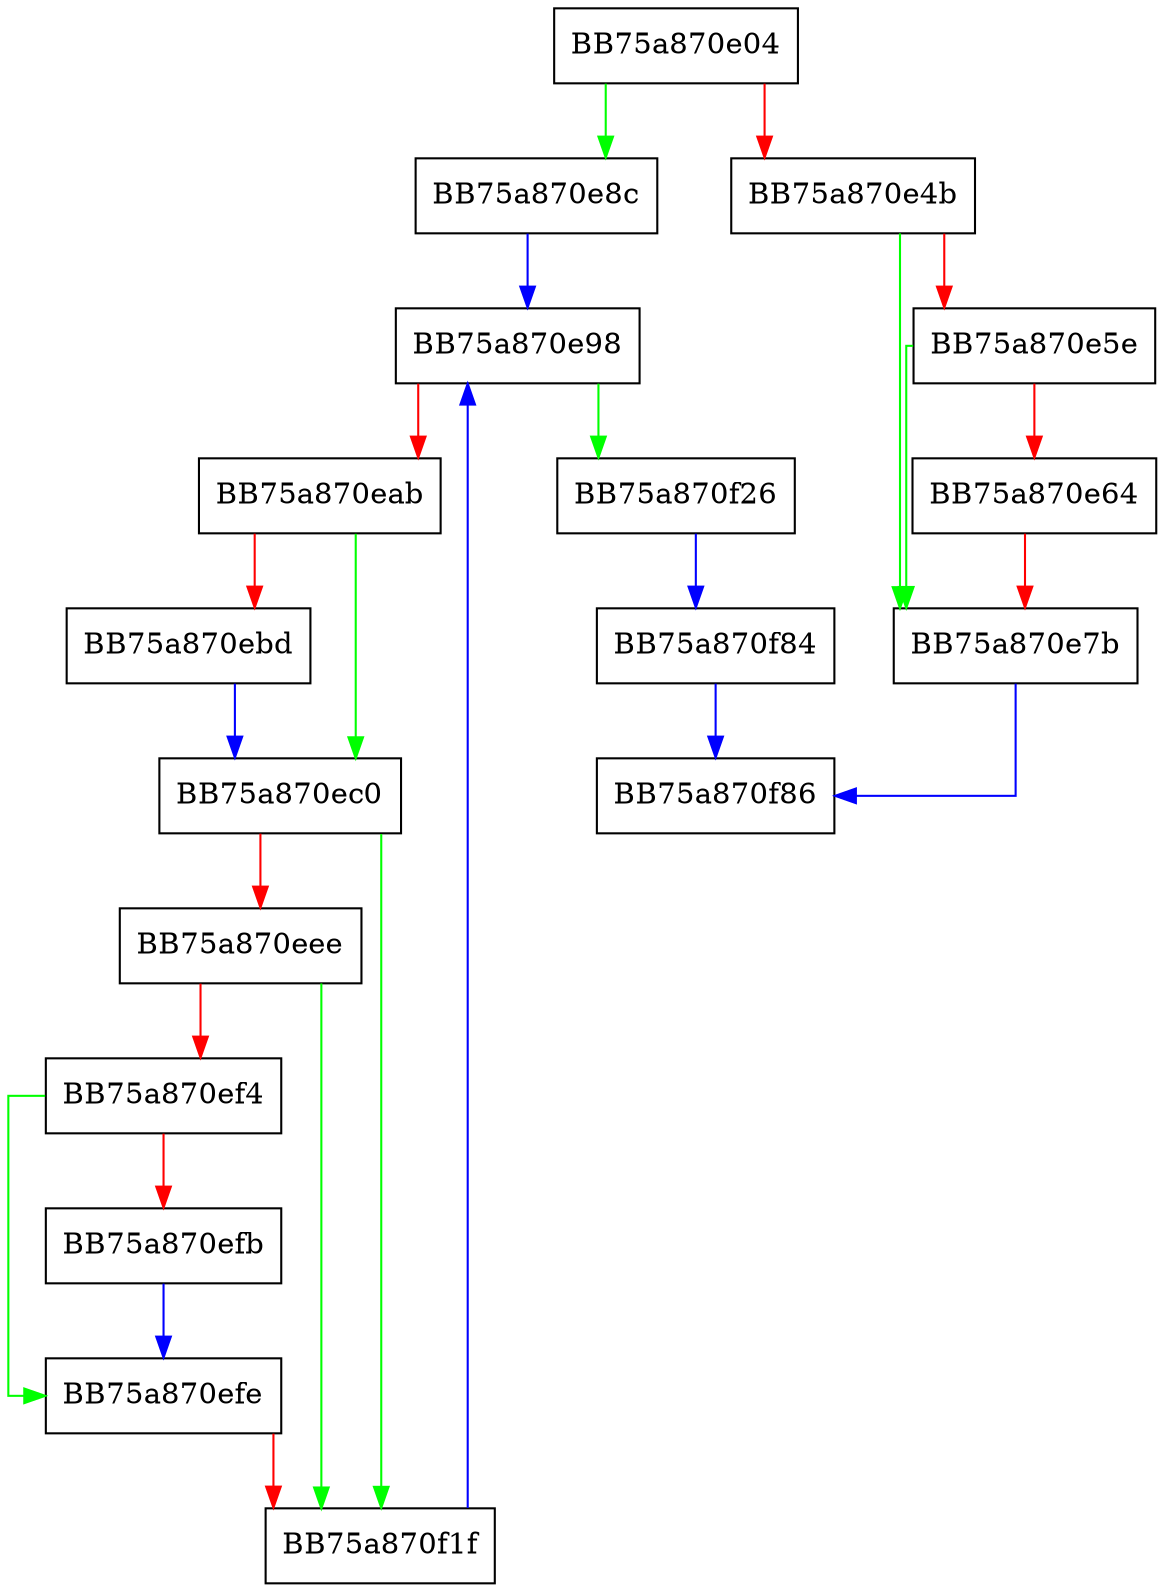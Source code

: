 digraph SetDlpCloudSyncExclusionPathsData {
  node [shape="box"];
  graph [splines=ortho];
  BB75a870e04 -> BB75a870e8c [color="green"];
  BB75a870e04 -> BB75a870e4b [color="red"];
  BB75a870e4b -> BB75a870e7b [color="green"];
  BB75a870e4b -> BB75a870e5e [color="red"];
  BB75a870e5e -> BB75a870e7b [color="green"];
  BB75a870e5e -> BB75a870e64 [color="red"];
  BB75a870e64 -> BB75a870e7b [color="red"];
  BB75a870e7b -> BB75a870f86 [color="blue"];
  BB75a870e8c -> BB75a870e98 [color="blue"];
  BB75a870e98 -> BB75a870f26 [color="green"];
  BB75a870e98 -> BB75a870eab [color="red"];
  BB75a870eab -> BB75a870ec0 [color="green"];
  BB75a870eab -> BB75a870ebd [color="red"];
  BB75a870ebd -> BB75a870ec0 [color="blue"];
  BB75a870ec0 -> BB75a870f1f [color="green"];
  BB75a870ec0 -> BB75a870eee [color="red"];
  BB75a870eee -> BB75a870f1f [color="green"];
  BB75a870eee -> BB75a870ef4 [color="red"];
  BB75a870ef4 -> BB75a870efe [color="green"];
  BB75a870ef4 -> BB75a870efb [color="red"];
  BB75a870efb -> BB75a870efe [color="blue"];
  BB75a870efe -> BB75a870f1f [color="red"];
  BB75a870f1f -> BB75a870e98 [color="blue"];
  BB75a870f26 -> BB75a870f84 [color="blue"];
  BB75a870f84 -> BB75a870f86 [color="blue"];
}